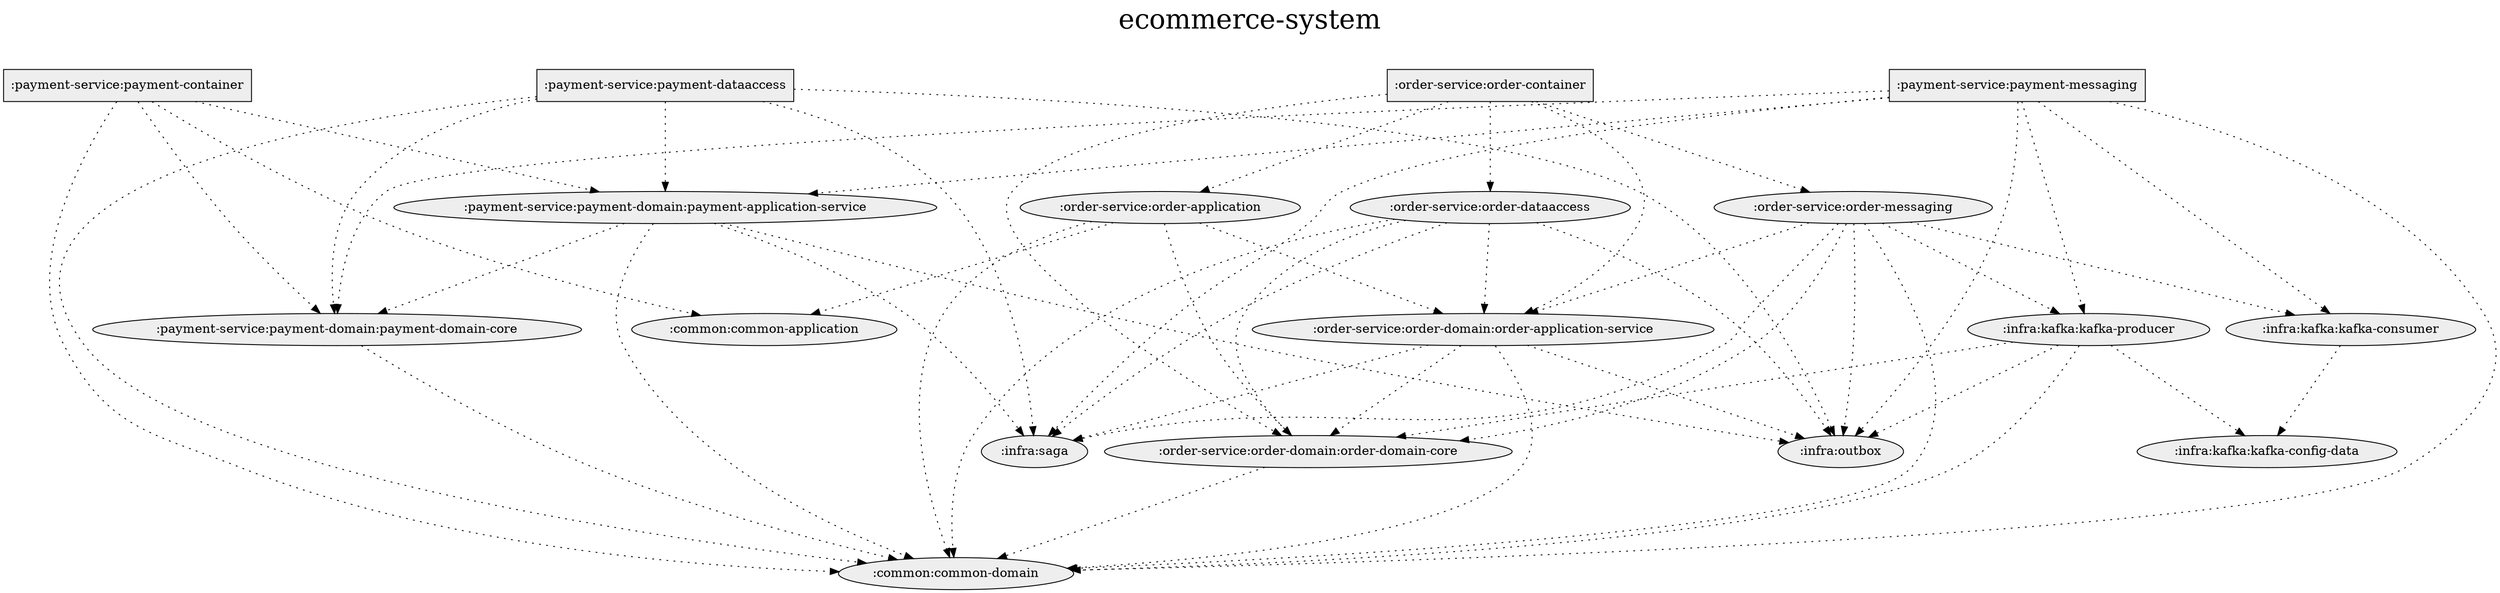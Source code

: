 digraph {
  graph [label="ecommerce-system\n ",labelloc=t,fontsize=30,ranksep=1.4];
  node [style=filled, fillcolor="#bbbbbb"];
  rankdir=TB;

  # Projects

  ":common:common-application" [fillcolor="#eeeeee"];
  ":common:common-domain" [fillcolor="#eeeeee"];
  ":infra:kafka:kafka-config-data" [fillcolor="#eeeeee"];
  ":infra:kafka:kafka-consumer" [fillcolor="#eeeeee"];
  ":infra:kafka:kafka-producer" [fillcolor="#eeeeee"];
  ":infra:outbox" [fillcolor="#eeeeee"];
  ":infra:saga" [fillcolor="#eeeeee"];
  ":order-service:order-application" [fillcolor="#eeeeee"];
  ":order-service:order-container" [shape=box, fillcolor="#eeeeee"];
  ":order-service:order-dataaccess" [fillcolor="#eeeeee"];
  ":order-service:order-domain:order-application-service" [fillcolor="#eeeeee"];
  ":order-service:order-domain:order-domain-core" [fillcolor="#eeeeee"];
  ":order-service:order-messaging" [fillcolor="#eeeeee"];
  ":payment-service:payment-container" [shape=box, fillcolor="#eeeeee"];
  ":payment-service:payment-dataaccess" [shape=box, fillcolor="#eeeeee"];
  ":payment-service:payment-domain:payment-application-service" [fillcolor="#eeeeee"];
  ":payment-service:payment-domain:payment-domain-core" [fillcolor="#eeeeee"];
  ":payment-service:payment-messaging" [shape=box, fillcolor="#eeeeee"];

  {rank = same; ":order-service:order-container"; ":payment-service:payment-container"; ":payment-service:payment-dataaccess"; ":payment-service:payment-messaging";}

  # Dependencies

  ":payment-service:payment-container" -> ":common:common-application" [style=dotted]
  ":payment-service:payment-container" -> ":common:common-domain" [style=dotted]
  ":payment-service:payment-container" -> ":payment-service:payment-domain:payment-application-service" [style=dotted]
  ":payment-service:payment-container" -> ":payment-service:payment-domain:payment-domain-core" [style=dotted]
  ":payment-service:payment-messaging" -> ":common:common-domain" [style=dotted]
  ":payment-service:payment-messaging" -> ":payment-service:payment-domain:payment-application-service" [style=dotted]
  ":payment-service:payment-messaging" -> ":payment-service:payment-domain:payment-domain-core" [style=dotted]
  ":payment-service:payment-messaging" -> ":infra:kafka:kafka-producer" [style=dotted]
  ":payment-service:payment-messaging" -> ":infra:kafka:kafka-consumer" [style=dotted]
  ":payment-service:payment-messaging" -> ":infra:outbox" [style=dotted]
  ":payment-service:payment-messaging" -> ":infra:saga" [style=dotted]
  ":payment-service:payment-dataaccess" -> ":payment-service:payment-domain:payment-application-service" [style=dotted]
  ":payment-service:payment-dataaccess" -> ":payment-service:payment-domain:payment-domain-core" [style=dotted]
  ":payment-service:payment-dataaccess" -> ":common:common-domain" [style=dotted]
  ":payment-service:payment-dataaccess" -> ":infra:outbox" [style=dotted]
  ":payment-service:payment-dataaccess" -> ":infra:saga" [style=dotted]
  ":order-service:order-messaging" -> ":common:common-domain" [style=dotted]
  ":order-service:order-messaging" -> ":order-service:order-domain:order-application-service" [style=dotted]
  ":order-service:order-messaging" -> ":order-service:order-domain:order-domain-core" [style=dotted]
  ":order-service:order-messaging" -> ":infra:kafka:kafka-producer" [style=dotted]
  ":order-service:order-messaging" -> ":infra:kafka:kafka-consumer" [style=dotted]
  ":order-service:order-messaging" -> ":infra:outbox" [style=dotted]
  ":order-service:order-messaging" -> ":infra:saga" [style=dotted]
  ":order-service:order-application" -> ":common:common-application" [style=dotted]
  ":order-service:order-application" -> ":common:common-domain" [style=dotted]
  ":order-service:order-application" -> ":order-service:order-domain:order-application-service" [style=dotted]
  ":order-service:order-application" -> ":order-service:order-domain:order-domain-core" [style=dotted]
  ":order-service:order-container" -> ":order-service:order-domain:order-domain-core" [style=dotted]
  ":order-service:order-container" -> ":order-service:order-domain:order-application-service" [style=dotted]
  ":order-service:order-container" -> ":order-service:order-application" [style=dotted]
  ":order-service:order-container" -> ":order-service:order-dataaccess" [style=dotted]
  ":order-service:order-container" -> ":order-service:order-messaging" [style=dotted]
  ":order-service:order-dataaccess" -> ":order-service:order-domain:order-application-service" [style=dotted]
  ":order-service:order-dataaccess" -> ":order-service:order-domain:order-domain-core" [style=dotted]
  ":order-service:order-dataaccess" -> ":common:common-domain" [style=dotted]
  ":order-service:order-dataaccess" -> ":infra:outbox" [style=dotted]
  ":order-service:order-dataaccess" -> ":infra:saga" [style=dotted]
  ":payment-service:payment-domain:payment-application-service" -> ":infra:saga" [style=dotted]
  ":payment-service:payment-domain:payment-application-service" -> ":infra:outbox" [style=dotted]
  ":payment-service:payment-domain:payment-application-service" -> ":common:common-domain" [style=dotted]
  ":payment-service:payment-domain:payment-application-service" -> ":payment-service:payment-domain:payment-domain-core" [style=dotted]
  ":payment-service:payment-domain:payment-domain-core" -> ":common:common-domain" [style=dotted]
  ":infra:kafka:kafka-consumer" -> ":infra:kafka:kafka-config-data" [style=dotted]
  ":infra:kafka:kafka-producer" -> ":infra:kafka:kafka-config-data" [style=dotted]
  ":infra:kafka:kafka-producer" -> ":infra:outbox" [style=dotted]
  ":infra:kafka:kafka-producer" -> ":common:common-domain" [style=dotted]
  ":infra:kafka:kafka-producer" -> ":order-service:order-domain:order-domain-core" [style=dotted]
  ":order-service:order-domain:order-application-service" -> ":infra:saga" [style=dotted]
  ":order-service:order-domain:order-application-service" -> ":infra:outbox" [style=dotted]
  ":order-service:order-domain:order-application-service" -> ":common:common-domain" [style=dotted]
  ":order-service:order-domain:order-application-service" -> ":order-service:order-domain:order-domain-core" [style=dotted]
  ":order-service:order-domain:order-domain-core" -> ":common:common-domain" [style=dotted]
}
